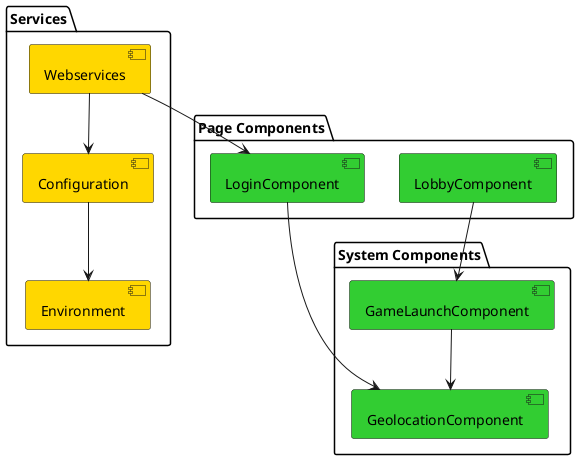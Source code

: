 @startuml webservices

!define RECTANGLE_COLOR 87CEFA
!define SERVICE_COLOR FFD700
!define COMPONENT_COLOR 32CD32

package "Services" {
    [Environment] #SERVICE_COLOR
    [Configuration] #SERVICE_COLOR
    [Webservices] #SERVICE_COLOR
}

package "Page Components" {
    [LoginComponent] #COMPONENT_COLOR
    [LobbyComponent] #COMPONENT_COLOR
}

package "System Components" {
    [GameLaunchComponent] #COMPONENT_COLOR
    [GeolocationComponent] #COMPONENT_COLOR
}

[Configuration] --> [Environment]
[Webservices] --> [Configuration]

[Webservices] --> [LoginComponent]

[LoginComponent] --> [GeolocationComponent]
[GameLaunchComponent] --> [GeolocationComponent]

[LobbyComponent] --> [GameLaunchComponent]

@enduml
